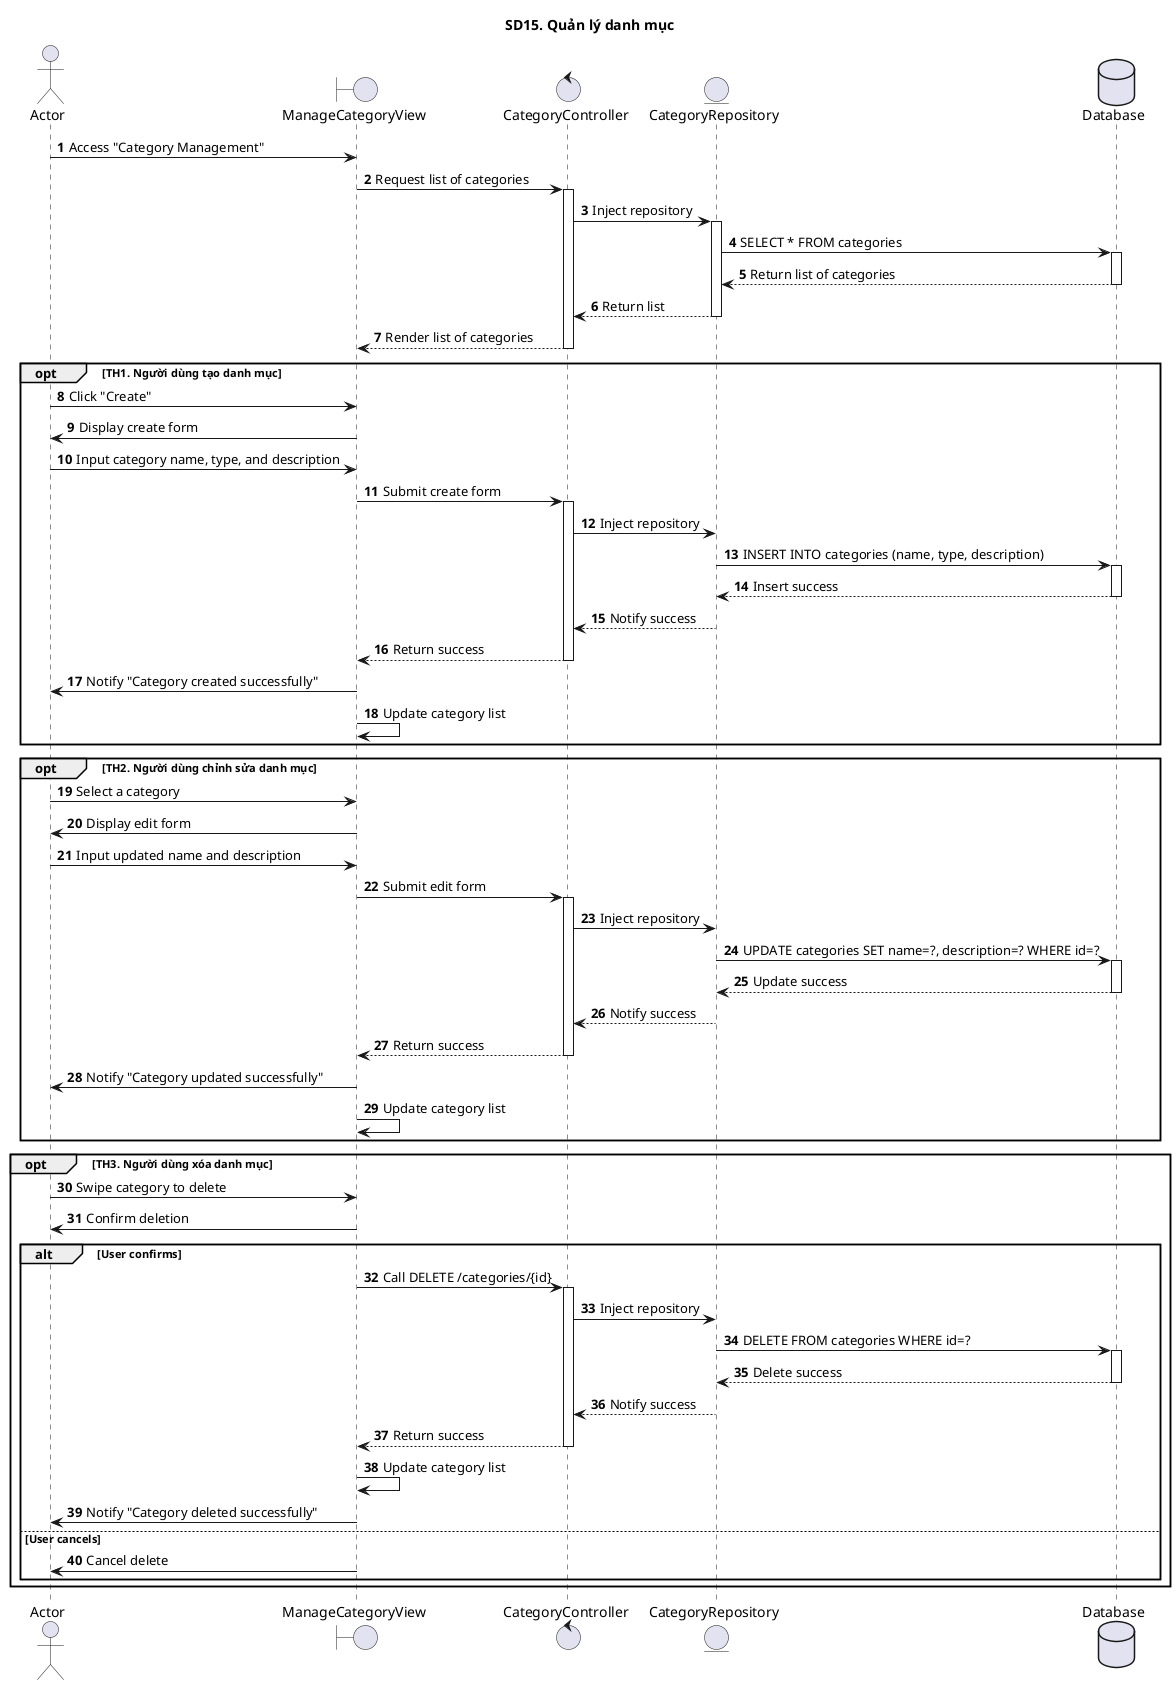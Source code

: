 @startuml SQ
autonumber
title SD15. Quản lý danh mục
actor "Actor" as actor
boundary "ManageCategoryView" as manageView
control "CategoryController" as controller
entity "CategoryRepository" as model
database "Database" as database

' Main Flow
actor -> manageView : Access "Category Management"
manageView -> controller : Request list of categories
activate controller
controller -> model : Inject repository
activate model
model -> database : SELECT * FROM categories
activate database
database --> model : Return list of categories
deactivate database
model --> controller : Return list
deactivate model
controller --> manageView : Render list of categories
deactivate controller

' Option TH1: Create Category
opt TH1. Người dùng tạo danh mục
    actor -> manageView : Click "Create"
    manageView -> actor : Display create form
    actor -> manageView : Input category name, type, and description
    manageView -> controller : Submit create form
    activate controller
    controller -> model : Inject repository
    model -> database : INSERT INTO categories (name, type, description)
    activate database
    database --> model : Insert success
    deactivate database
    model --> controller : Notify success
    deactivate model
    controller --> manageView : Return success
    deactivate controller
    manageView -> actor : Notify "Category created successfully"
    manageView -> manageView : Update category list
end

' Option TH2: Edit Category
opt TH2. Người dùng chỉnh sửa danh mục
    actor -> manageView : Select a category
    manageView -> actor : Display edit form
    actor -> manageView : Input updated name and description
    manageView -> controller : Submit edit form
    activate controller
    controller -> model : Inject repository
    model -> database : UPDATE categories SET name=?, description=? WHERE id=?
    activate database
    database --> model : Update success
    deactivate database
    model --> controller : Notify success
    deactivate model
    controller --> manageView : Return success
    deactivate controller
    manageView -> actor : Notify "Category updated successfully"
    manageView -> manageView : Update category list
end

' Option TH3: Delete Category
opt TH3. Người dùng xóa danh mục
    actor -> manageView : Swipe category to delete
    manageView -> actor : Confirm deletion
    alt User confirms
        manageView -> controller : Call DELETE /categories/{id}
        activate controller
        controller -> model : Inject repository
        model -> database : DELETE FROM categories WHERE id=?
        activate database
        database --> model : Delete success
        deactivate database
        model --> controller : Notify success
        deactivate model
        controller --> manageView : Return success
        deactivate controller
        manageView -> manageView : Update category list
        manageView -> actor : Notify "Category deleted successfully"
    else User cancels
        manageView -> actor : Cancel delete
    end
end

@enduml
